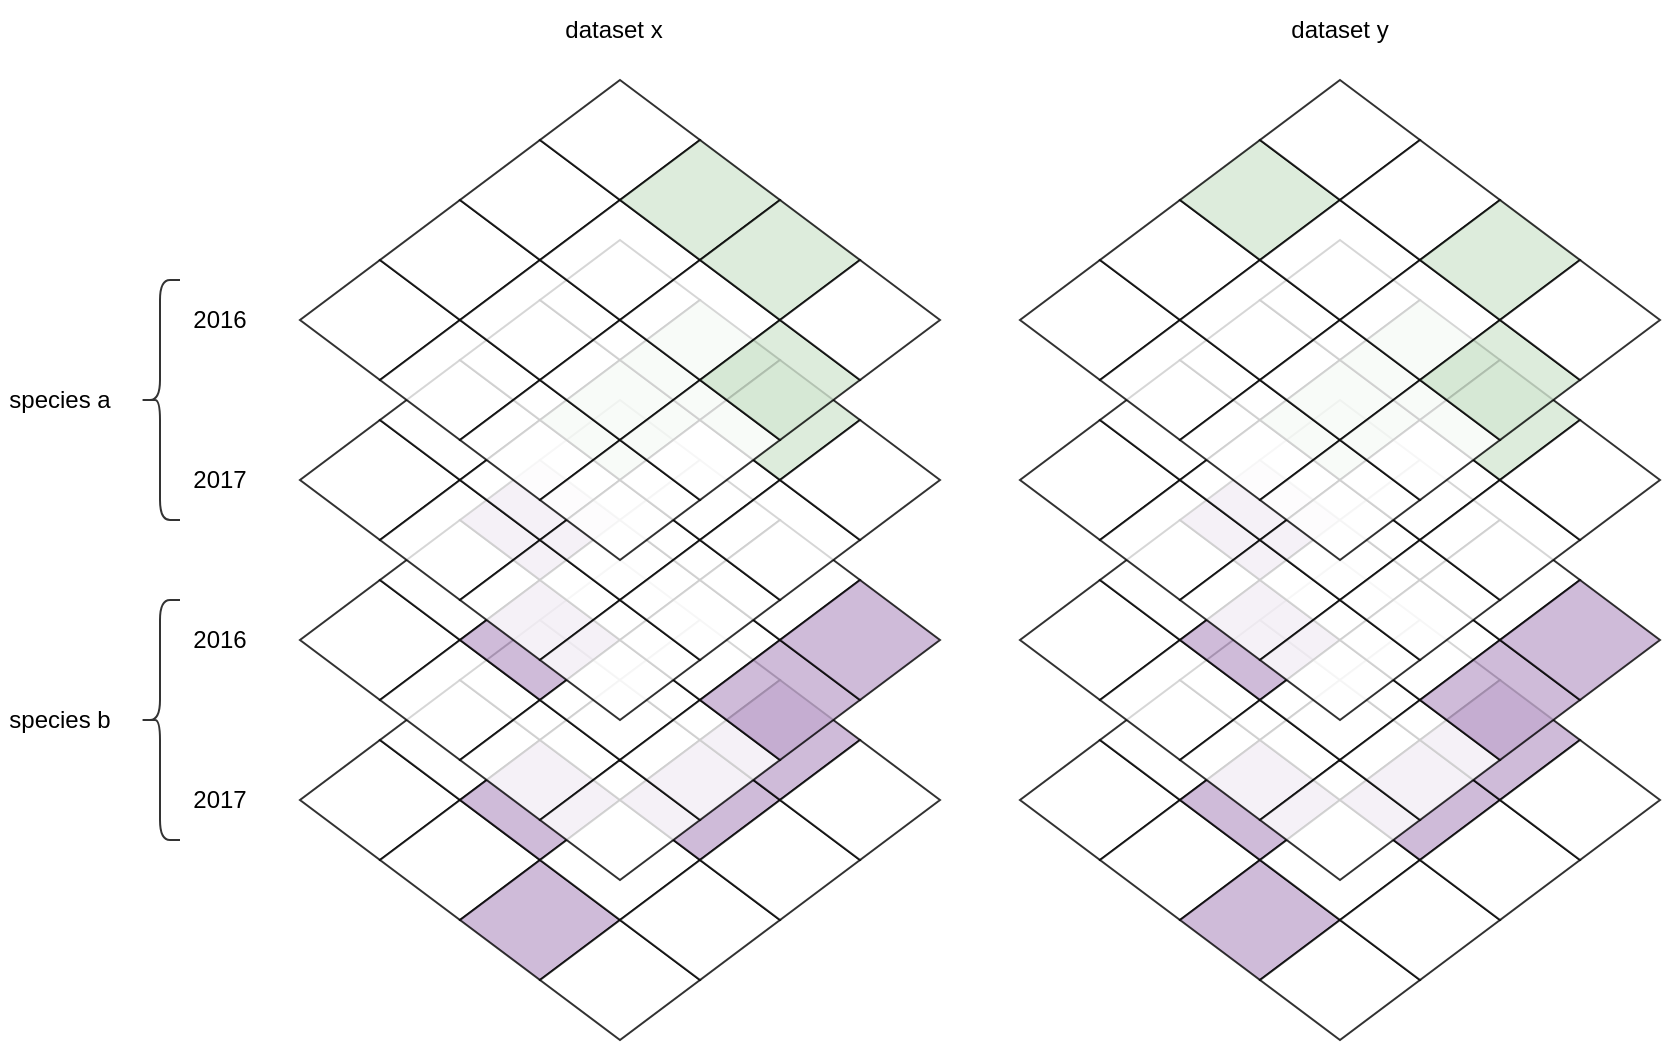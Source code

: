 <mxfile version="16.4.0" type="device"><diagram id="aQM3wVcEFTQWUoqAoR8W" name="Page-1"><mxGraphModel dx="786" dy="1149" grid="1" gridSize="10" guides="1" tooltips="1" connect="1" arrows="1" fold="1" page="1" pageScale="1" pageWidth="1654" pageHeight="1169" math="0" shadow="0"><root><mxCell id="0"/><mxCell id="1" parent="0"/><mxCell id="GioPtG5YJJZkwByUzB5T-47" value="" style="group" vertex="1" connectable="0" parent="1"><mxGeometry x="640" y="560" width="320" height="240" as="geometry"/></mxCell><mxCell id="GioPtG5YJJZkwByUzB5T-28" value="" style="rhombus;whiteSpace=wrap;html=1;opacity=80;" vertex="1" parent="GioPtG5YJJZkwByUzB5T-47"><mxGeometry y="90" width="80" height="60" as="geometry"/></mxCell><mxCell id="GioPtG5YJJZkwByUzB5T-30" value="" style="rhombus;whiteSpace=wrap;html=1;opacity=80;" vertex="1" parent="GioPtG5YJJZkwByUzB5T-47"><mxGeometry x="40" y="60" width="80" height="60" as="geometry"/></mxCell><mxCell id="GioPtG5YJJZkwByUzB5T-31" value="" style="rhombus;whiteSpace=wrap;html=1;opacity=80;" vertex="1" parent="GioPtG5YJJZkwByUzB5T-47"><mxGeometry x="80" y="30" width="80" height="60" as="geometry"/></mxCell><mxCell id="GioPtG5YJJZkwByUzB5T-32" value="" style="rhombus;whiteSpace=wrap;html=1;opacity=80;" vertex="1" parent="GioPtG5YJJZkwByUzB5T-47"><mxGeometry x="120" width="80" height="60" as="geometry"/></mxCell><mxCell id="GioPtG5YJJZkwByUzB5T-33" value="" style="rhombus;whiteSpace=wrap;html=1;opacity=80;" vertex="1" parent="GioPtG5YJJZkwByUzB5T-47"><mxGeometry x="40" y="120" width="80" height="60" as="geometry"/></mxCell><mxCell id="GioPtG5YJJZkwByUzB5T-34" value="" style="rhombus;whiteSpace=wrap;html=1;opacity=80;fillColor=#C3ABD0;" vertex="1" parent="GioPtG5YJJZkwByUzB5T-47"><mxGeometry x="80" y="90" width="80" height="60" as="geometry"/></mxCell><mxCell id="GioPtG5YJJZkwByUzB5T-35" value="" style="rhombus;whiteSpace=wrap;html=1;opacity=80;" vertex="1" parent="GioPtG5YJJZkwByUzB5T-47"><mxGeometry x="120" y="60" width="80" height="60" as="geometry"/></mxCell><mxCell id="GioPtG5YJJZkwByUzB5T-36" value="" style="rhombus;whiteSpace=wrap;html=1;opacity=80;" vertex="1" parent="GioPtG5YJJZkwByUzB5T-47"><mxGeometry x="160" y="30" width="80" height="60" as="geometry"/></mxCell><mxCell id="GioPtG5YJJZkwByUzB5T-37" value="" style="rhombus;whiteSpace=wrap;html=1;opacity=80;fillColor=#C3ABD0;" vertex="1" parent="GioPtG5YJJZkwByUzB5T-47"><mxGeometry x="80" y="150" width="80" height="60" as="geometry"/></mxCell><mxCell id="GioPtG5YJJZkwByUzB5T-38" value="" style="rhombus;whiteSpace=wrap;html=1;opacity=80;" vertex="1" parent="GioPtG5YJJZkwByUzB5T-47"><mxGeometry x="120" y="120" width="80" height="60" as="geometry"/></mxCell><mxCell id="GioPtG5YJJZkwByUzB5T-39" value="" style="rhombus;whiteSpace=wrap;html=1;opacity=80;fillColor=#C3ABD0;" vertex="1" parent="GioPtG5YJJZkwByUzB5T-47"><mxGeometry x="160" y="90" width="80" height="60" as="geometry"/></mxCell><mxCell id="GioPtG5YJJZkwByUzB5T-40" value="" style="rhombus;whiteSpace=wrap;html=1;opacity=80;fillColor=#C3ABD0;" vertex="1" parent="GioPtG5YJJZkwByUzB5T-47"><mxGeometry x="200" y="60" width="80" height="60" as="geometry"/></mxCell><mxCell id="GioPtG5YJJZkwByUzB5T-41" value="" style="rhombus;whiteSpace=wrap;html=1;opacity=80;" vertex="1" parent="GioPtG5YJJZkwByUzB5T-47"><mxGeometry x="120" y="180" width="80" height="60" as="geometry"/></mxCell><mxCell id="GioPtG5YJJZkwByUzB5T-42" value="" style="rhombus;whiteSpace=wrap;html=1;opacity=80;" vertex="1" parent="GioPtG5YJJZkwByUzB5T-47"><mxGeometry x="160" y="150" width="80" height="60" as="geometry"/></mxCell><mxCell id="GioPtG5YJJZkwByUzB5T-43" value="" style="rhombus;whiteSpace=wrap;html=1;opacity=80;" vertex="1" parent="GioPtG5YJJZkwByUzB5T-47"><mxGeometry x="200" y="120" width="80" height="60" as="geometry"/></mxCell><mxCell id="GioPtG5YJJZkwByUzB5T-44" value="" style="rhombus;whiteSpace=wrap;html=1;opacity=80;" vertex="1" parent="GioPtG5YJJZkwByUzB5T-47"><mxGeometry x="240" y="90" width="80" height="60" as="geometry"/></mxCell><mxCell id="GioPtG5YJJZkwByUzB5T-48" value="" style="group" vertex="1" connectable="0" parent="GioPtG5YJJZkwByUzB5T-47"><mxGeometry y="-80" width="320" height="240" as="geometry"/></mxCell><mxCell id="GioPtG5YJJZkwByUzB5T-49" value="" style="rhombus;whiteSpace=wrap;html=1;opacity=80;" vertex="1" parent="GioPtG5YJJZkwByUzB5T-48"><mxGeometry y="90" width="80" height="60" as="geometry"/></mxCell><mxCell id="GioPtG5YJJZkwByUzB5T-50" value="" style="rhombus;whiteSpace=wrap;html=1;opacity=80;" vertex="1" parent="GioPtG5YJJZkwByUzB5T-48"><mxGeometry x="40" y="60" width="80" height="60" as="geometry"/></mxCell><mxCell id="GioPtG5YJJZkwByUzB5T-51" value="" style="rhombus;whiteSpace=wrap;html=1;opacity=80;fillColor=#C3ABD0;" vertex="1" parent="GioPtG5YJJZkwByUzB5T-48"><mxGeometry x="80" y="30" width="80" height="60" as="geometry"/></mxCell><mxCell id="GioPtG5YJJZkwByUzB5T-52" value="" style="rhombus;whiteSpace=wrap;html=1;opacity=80;" vertex="1" parent="GioPtG5YJJZkwByUzB5T-48"><mxGeometry x="120" width="80" height="60" as="geometry"/></mxCell><mxCell id="GioPtG5YJJZkwByUzB5T-53" value="" style="rhombus;whiteSpace=wrap;html=1;opacity=80;" vertex="1" parent="GioPtG5YJJZkwByUzB5T-48"><mxGeometry x="40" y="120" width="80" height="60" as="geometry"/></mxCell><mxCell id="GioPtG5YJJZkwByUzB5T-54" value="" style="rhombus;whiteSpace=wrap;html=1;opacity=80;fillColor=#C3ABD0;" vertex="1" parent="GioPtG5YJJZkwByUzB5T-48"><mxGeometry x="80" y="90" width="80" height="60" as="geometry"/></mxCell><mxCell id="GioPtG5YJJZkwByUzB5T-55" value="" style="rhombus;whiteSpace=wrap;html=1;opacity=80;" vertex="1" parent="GioPtG5YJJZkwByUzB5T-48"><mxGeometry x="120" y="60" width="80" height="60" as="geometry"/></mxCell><mxCell id="GioPtG5YJJZkwByUzB5T-56" value="" style="rhombus;whiteSpace=wrap;html=1;opacity=80;" vertex="1" parent="GioPtG5YJJZkwByUzB5T-48"><mxGeometry x="160" y="30" width="80" height="60" as="geometry"/></mxCell><mxCell id="GioPtG5YJJZkwByUzB5T-57" value="" style="rhombus;whiteSpace=wrap;html=1;opacity=80;" vertex="1" parent="GioPtG5YJJZkwByUzB5T-48"><mxGeometry x="80" y="150" width="80" height="60" as="geometry"/></mxCell><mxCell id="GioPtG5YJJZkwByUzB5T-58" value="" style="rhombus;whiteSpace=wrap;html=1;opacity=80;" vertex="1" parent="GioPtG5YJJZkwByUzB5T-48"><mxGeometry x="120" y="120" width="80" height="60" as="geometry"/></mxCell><mxCell id="GioPtG5YJJZkwByUzB5T-59" value="" style="rhombus;whiteSpace=wrap;html=1;opacity=80;" vertex="1" parent="GioPtG5YJJZkwByUzB5T-48"><mxGeometry x="160" y="90" width="80" height="60" as="geometry"/></mxCell><mxCell id="GioPtG5YJJZkwByUzB5T-60" value="" style="rhombus;whiteSpace=wrap;html=1;opacity=80;" vertex="1" parent="GioPtG5YJJZkwByUzB5T-48"><mxGeometry x="200" y="60" width="80" height="60" as="geometry"/></mxCell><mxCell id="GioPtG5YJJZkwByUzB5T-61" value="" style="rhombus;whiteSpace=wrap;html=1;opacity=80;" vertex="1" parent="GioPtG5YJJZkwByUzB5T-48"><mxGeometry x="120" y="180" width="80" height="60" as="geometry"/></mxCell><mxCell id="GioPtG5YJJZkwByUzB5T-62" value="" style="rhombus;whiteSpace=wrap;html=1;opacity=80;" vertex="1" parent="GioPtG5YJJZkwByUzB5T-48"><mxGeometry x="160" y="150" width="80" height="60" as="geometry"/></mxCell><mxCell id="GioPtG5YJJZkwByUzB5T-63" value="" style="rhombus;whiteSpace=wrap;html=1;opacity=80;fillColor=#C3ABD0;" vertex="1" parent="GioPtG5YJJZkwByUzB5T-48"><mxGeometry x="200" y="120" width="80" height="60" as="geometry"/></mxCell><mxCell id="GioPtG5YJJZkwByUzB5T-64" value="" style="rhombus;whiteSpace=wrap;html=1;opacity=80;fillColor=#C3ABD0;" vertex="1" parent="GioPtG5YJJZkwByUzB5T-48"><mxGeometry x="240" y="90" width="80" height="60" as="geometry"/></mxCell><mxCell id="GioPtG5YJJZkwByUzB5T-99" value="" style="group" vertex="1" connectable="0" parent="GioPtG5YJJZkwByUzB5T-48"><mxGeometry y="-80" width="320" height="240" as="geometry"/></mxCell><mxCell id="GioPtG5YJJZkwByUzB5T-100" value="" style="rhombus;whiteSpace=wrap;html=1;opacity=80;" vertex="1" parent="GioPtG5YJJZkwByUzB5T-99"><mxGeometry y="90" width="80" height="60" as="geometry"/></mxCell><mxCell id="GioPtG5YJJZkwByUzB5T-101" value="" style="rhombus;whiteSpace=wrap;html=1;opacity=80;" vertex="1" parent="GioPtG5YJJZkwByUzB5T-99"><mxGeometry x="40" y="60" width="80" height="60" as="geometry"/></mxCell><mxCell id="GioPtG5YJJZkwByUzB5T-102" value="" style="rhombus;whiteSpace=wrap;html=1;opacity=80;" vertex="1" parent="GioPtG5YJJZkwByUzB5T-99"><mxGeometry x="80" y="30" width="80" height="60" as="geometry"/></mxCell><mxCell id="GioPtG5YJJZkwByUzB5T-103" value="" style="rhombus;whiteSpace=wrap;html=1;opacity=80;" vertex="1" parent="GioPtG5YJJZkwByUzB5T-99"><mxGeometry x="120" width="80" height="60" as="geometry"/></mxCell><mxCell id="GioPtG5YJJZkwByUzB5T-104" value="" style="rhombus;whiteSpace=wrap;html=1;opacity=80;" vertex="1" parent="GioPtG5YJJZkwByUzB5T-99"><mxGeometry x="40" y="120" width="80" height="60" as="geometry"/></mxCell><mxCell id="GioPtG5YJJZkwByUzB5T-105" value="" style="rhombus;whiteSpace=wrap;html=1;opacity=80;fillColor=#FFFFFF;" vertex="1" parent="GioPtG5YJJZkwByUzB5T-99"><mxGeometry x="80" y="90" width="80" height="60" as="geometry"/></mxCell><mxCell id="GioPtG5YJJZkwByUzB5T-106" value="" style="rhombus;whiteSpace=wrap;html=1;opacity=80;fillColor=#D5E8D4;" vertex="1" parent="GioPtG5YJJZkwByUzB5T-99"><mxGeometry x="120" y="60" width="80" height="60" as="geometry"/></mxCell><mxCell id="GioPtG5YJJZkwByUzB5T-107" value="" style="rhombus;whiteSpace=wrap;html=1;opacity=80;fillColor=#D5E8D4;" vertex="1" parent="GioPtG5YJJZkwByUzB5T-99"><mxGeometry x="160" y="30" width="80" height="60" as="geometry"/></mxCell><mxCell id="GioPtG5YJJZkwByUzB5T-108" value="" style="rhombus;whiteSpace=wrap;html=1;opacity=80;fillColor=#FFFFFF;" vertex="1" parent="GioPtG5YJJZkwByUzB5T-99"><mxGeometry x="80" y="150" width="80" height="60" as="geometry"/></mxCell><mxCell id="GioPtG5YJJZkwByUzB5T-109" value="" style="rhombus;whiteSpace=wrap;html=1;opacity=80;" vertex="1" parent="GioPtG5YJJZkwByUzB5T-99"><mxGeometry x="120" y="120" width="80" height="60" as="geometry"/></mxCell><mxCell id="GioPtG5YJJZkwByUzB5T-110" value="" style="rhombus;whiteSpace=wrap;html=1;opacity=80;fillColor=#FFFFFF;" vertex="1" parent="GioPtG5YJJZkwByUzB5T-99"><mxGeometry x="160" y="90" width="80" height="60" as="geometry"/></mxCell><mxCell id="GioPtG5YJJZkwByUzB5T-111" value="" style="rhombus;whiteSpace=wrap;html=1;opacity=80;fillColor=#D5E8D4;" vertex="1" parent="GioPtG5YJJZkwByUzB5T-99"><mxGeometry x="200" y="60" width="80" height="60" as="geometry"/></mxCell><mxCell id="GioPtG5YJJZkwByUzB5T-112" value="" style="rhombus;whiteSpace=wrap;html=1;opacity=80;" vertex="1" parent="GioPtG5YJJZkwByUzB5T-99"><mxGeometry x="120" y="180" width="80" height="60" as="geometry"/></mxCell><mxCell id="GioPtG5YJJZkwByUzB5T-113" value="" style="rhombus;whiteSpace=wrap;html=1;opacity=80;" vertex="1" parent="GioPtG5YJJZkwByUzB5T-99"><mxGeometry x="160" y="150" width="80" height="60" as="geometry"/></mxCell><mxCell id="GioPtG5YJJZkwByUzB5T-114" value="" style="rhombus;whiteSpace=wrap;html=1;opacity=80;" vertex="1" parent="GioPtG5YJJZkwByUzB5T-99"><mxGeometry x="200" y="120" width="80" height="60" as="geometry"/></mxCell><mxCell id="GioPtG5YJJZkwByUzB5T-115" value="" style="rhombus;whiteSpace=wrap;html=1;opacity=80;" vertex="1" parent="GioPtG5YJJZkwByUzB5T-99"><mxGeometry x="240" y="90" width="80" height="60" as="geometry"/></mxCell><mxCell id="GioPtG5YJJZkwByUzB5T-116" value="" style="group" vertex="1" connectable="0" parent="GioPtG5YJJZkwByUzB5T-99"><mxGeometry y="-80" width="320" height="240" as="geometry"/></mxCell><mxCell id="GioPtG5YJJZkwByUzB5T-117" value="" style="rhombus;whiteSpace=wrap;html=1;opacity=80;" vertex="1" parent="GioPtG5YJJZkwByUzB5T-116"><mxGeometry y="90" width="80" height="60" as="geometry"/></mxCell><mxCell id="GioPtG5YJJZkwByUzB5T-118" value="" style="rhombus;whiteSpace=wrap;html=1;opacity=80;" vertex="1" parent="GioPtG5YJJZkwByUzB5T-116"><mxGeometry x="40" y="60" width="80" height="60" as="geometry"/></mxCell><mxCell id="GioPtG5YJJZkwByUzB5T-119" value="" style="rhombus;whiteSpace=wrap;html=1;opacity=80;fillColor=#FFFFFF;" vertex="1" parent="GioPtG5YJJZkwByUzB5T-116"><mxGeometry x="80" y="30" width="80" height="60" as="geometry"/></mxCell><mxCell id="GioPtG5YJJZkwByUzB5T-120" value="" style="rhombus;whiteSpace=wrap;html=1;opacity=80;" vertex="1" parent="GioPtG5YJJZkwByUzB5T-116"><mxGeometry x="120" width="80" height="60" as="geometry"/></mxCell><mxCell id="GioPtG5YJJZkwByUzB5T-121" value="" style="rhombus;whiteSpace=wrap;html=1;opacity=80;" vertex="1" parent="GioPtG5YJJZkwByUzB5T-116"><mxGeometry x="40" y="120" width="80" height="60" as="geometry"/></mxCell><mxCell id="GioPtG5YJJZkwByUzB5T-122" value="" style="rhombus;whiteSpace=wrap;html=1;opacity=80;fillColor=#FFFFFF;" vertex="1" parent="GioPtG5YJJZkwByUzB5T-116"><mxGeometry x="80" y="90" width="80" height="60" as="geometry"/></mxCell><mxCell id="GioPtG5YJJZkwByUzB5T-123" value="" style="rhombus;whiteSpace=wrap;html=1;opacity=80;" vertex="1" parent="GioPtG5YJJZkwByUzB5T-116"><mxGeometry x="120" y="60" width="80" height="60" as="geometry"/></mxCell><mxCell id="GioPtG5YJJZkwByUzB5T-124" value="" style="rhombus;whiteSpace=wrap;html=1;opacity=80;fillColor=#D5E8D4;" vertex="1" parent="GioPtG5YJJZkwByUzB5T-116"><mxGeometry x="160" y="30" width="80" height="60" as="geometry"/></mxCell><mxCell id="GioPtG5YJJZkwByUzB5T-125" value="" style="rhombus;whiteSpace=wrap;html=1;opacity=80;" vertex="1" parent="GioPtG5YJJZkwByUzB5T-116"><mxGeometry x="80" y="150" width="80" height="60" as="geometry"/></mxCell><mxCell id="GioPtG5YJJZkwByUzB5T-126" value="" style="rhombus;whiteSpace=wrap;html=1;opacity=80;" vertex="1" parent="GioPtG5YJJZkwByUzB5T-116"><mxGeometry x="120" y="120" width="80" height="60" as="geometry"/></mxCell><mxCell id="GioPtG5YJJZkwByUzB5T-127" value="" style="rhombus;whiteSpace=wrap;html=1;opacity=80;" vertex="1" parent="GioPtG5YJJZkwByUzB5T-116"><mxGeometry x="160" y="90" width="80" height="60" as="geometry"/></mxCell><mxCell id="GioPtG5YJJZkwByUzB5T-128" value="" style="rhombus;whiteSpace=wrap;html=1;opacity=80;fillColor=#D5E8D4;" vertex="1" parent="GioPtG5YJJZkwByUzB5T-116"><mxGeometry x="200" y="60" width="80" height="60" as="geometry"/></mxCell><mxCell id="GioPtG5YJJZkwByUzB5T-129" value="" style="rhombus;whiteSpace=wrap;html=1;opacity=80;" vertex="1" parent="GioPtG5YJJZkwByUzB5T-116"><mxGeometry x="120" y="180" width="80" height="60" as="geometry"/></mxCell><mxCell id="GioPtG5YJJZkwByUzB5T-130" value="" style="rhombus;whiteSpace=wrap;html=1;opacity=80;" vertex="1" parent="GioPtG5YJJZkwByUzB5T-116"><mxGeometry x="160" y="150" width="80" height="60" as="geometry"/></mxCell><mxCell id="GioPtG5YJJZkwByUzB5T-131" value="" style="rhombus;whiteSpace=wrap;html=1;opacity=80;fillColor=#D5E8D4;" vertex="1" parent="GioPtG5YJJZkwByUzB5T-116"><mxGeometry x="200" y="120" width="80" height="60" as="geometry"/></mxCell><mxCell id="GioPtG5YJJZkwByUzB5T-132" value="" style="rhombus;whiteSpace=wrap;html=1;opacity=80;fillColor=#FFFFFF;" vertex="1" parent="GioPtG5YJJZkwByUzB5T-116"><mxGeometry x="240" y="90" width="80" height="60" as="geometry"/></mxCell><mxCell id="GioPtG5YJJZkwByUzB5T-134" value="" style="group" vertex="1" connectable="0" parent="1"><mxGeometry x="1000" y="560" width="320" height="240" as="geometry"/></mxCell><mxCell id="GioPtG5YJJZkwByUzB5T-135" value="" style="rhombus;whiteSpace=wrap;html=1;opacity=80;" vertex="1" parent="GioPtG5YJJZkwByUzB5T-134"><mxGeometry y="90" width="80" height="60" as="geometry"/></mxCell><mxCell id="GioPtG5YJJZkwByUzB5T-136" value="" style="rhombus;whiteSpace=wrap;html=1;opacity=80;" vertex="1" parent="GioPtG5YJJZkwByUzB5T-134"><mxGeometry x="40" y="60" width="80" height="60" as="geometry"/></mxCell><mxCell id="GioPtG5YJJZkwByUzB5T-137" value="" style="rhombus;whiteSpace=wrap;html=1;opacity=80;" vertex="1" parent="GioPtG5YJJZkwByUzB5T-134"><mxGeometry x="80" y="30" width="80" height="60" as="geometry"/></mxCell><mxCell id="GioPtG5YJJZkwByUzB5T-138" value="" style="rhombus;whiteSpace=wrap;html=1;opacity=80;" vertex="1" parent="GioPtG5YJJZkwByUzB5T-134"><mxGeometry x="120" width="80" height="60" as="geometry"/></mxCell><mxCell id="GioPtG5YJJZkwByUzB5T-139" value="" style="rhombus;whiteSpace=wrap;html=1;opacity=80;" vertex="1" parent="GioPtG5YJJZkwByUzB5T-134"><mxGeometry x="40" y="120" width="80" height="60" as="geometry"/></mxCell><mxCell id="GioPtG5YJJZkwByUzB5T-140" value="" style="rhombus;whiteSpace=wrap;html=1;opacity=80;fillColor=#C3ABD0;" vertex="1" parent="GioPtG5YJJZkwByUzB5T-134"><mxGeometry x="80" y="90" width="80" height="60" as="geometry"/></mxCell><mxCell id="GioPtG5YJJZkwByUzB5T-141" value="" style="rhombus;whiteSpace=wrap;html=1;opacity=80;" vertex="1" parent="GioPtG5YJJZkwByUzB5T-134"><mxGeometry x="120" y="60" width="80" height="60" as="geometry"/></mxCell><mxCell id="GioPtG5YJJZkwByUzB5T-142" value="" style="rhombus;whiteSpace=wrap;html=1;opacity=80;" vertex="1" parent="GioPtG5YJJZkwByUzB5T-134"><mxGeometry x="160" y="30" width="80" height="60" as="geometry"/></mxCell><mxCell id="GioPtG5YJJZkwByUzB5T-143" value="" style="rhombus;whiteSpace=wrap;html=1;opacity=80;fillColor=#C3ABD0;" vertex="1" parent="GioPtG5YJJZkwByUzB5T-134"><mxGeometry x="80" y="150" width="80" height="60" as="geometry"/></mxCell><mxCell id="GioPtG5YJJZkwByUzB5T-144" value="" style="rhombus;whiteSpace=wrap;html=1;opacity=80;" vertex="1" parent="GioPtG5YJJZkwByUzB5T-134"><mxGeometry x="120" y="120" width="80" height="60" as="geometry"/></mxCell><mxCell id="GioPtG5YJJZkwByUzB5T-145" value="" style="rhombus;whiteSpace=wrap;html=1;opacity=80;fillColor=#C3ABD0;" vertex="1" parent="GioPtG5YJJZkwByUzB5T-134"><mxGeometry x="160" y="90" width="80" height="60" as="geometry"/></mxCell><mxCell id="GioPtG5YJJZkwByUzB5T-146" value="" style="rhombus;whiteSpace=wrap;html=1;opacity=80;fillColor=#C3ABD0;" vertex="1" parent="GioPtG5YJJZkwByUzB5T-134"><mxGeometry x="200" y="60" width="80" height="60" as="geometry"/></mxCell><mxCell id="GioPtG5YJJZkwByUzB5T-147" value="" style="rhombus;whiteSpace=wrap;html=1;opacity=80;" vertex="1" parent="GioPtG5YJJZkwByUzB5T-134"><mxGeometry x="120" y="180" width="80" height="60" as="geometry"/></mxCell><mxCell id="GioPtG5YJJZkwByUzB5T-148" value="" style="rhombus;whiteSpace=wrap;html=1;opacity=80;" vertex="1" parent="GioPtG5YJJZkwByUzB5T-134"><mxGeometry x="160" y="150" width="80" height="60" as="geometry"/></mxCell><mxCell id="GioPtG5YJJZkwByUzB5T-149" value="" style="rhombus;whiteSpace=wrap;html=1;opacity=80;" vertex="1" parent="GioPtG5YJJZkwByUzB5T-134"><mxGeometry x="200" y="120" width="80" height="60" as="geometry"/></mxCell><mxCell id="GioPtG5YJJZkwByUzB5T-150" value="" style="rhombus;whiteSpace=wrap;html=1;opacity=80;" vertex="1" parent="GioPtG5YJJZkwByUzB5T-134"><mxGeometry x="240" y="90" width="80" height="60" as="geometry"/></mxCell><mxCell id="GioPtG5YJJZkwByUzB5T-151" value="" style="group" vertex="1" connectable="0" parent="GioPtG5YJJZkwByUzB5T-134"><mxGeometry y="-80" width="320" height="240" as="geometry"/></mxCell><mxCell id="GioPtG5YJJZkwByUzB5T-152" value="" style="rhombus;whiteSpace=wrap;html=1;opacity=80;" vertex="1" parent="GioPtG5YJJZkwByUzB5T-151"><mxGeometry y="90" width="80" height="60" as="geometry"/></mxCell><mxCell id="GioPtG5YJJZkwByUzB5T-153" value="" style="rhombus;whiteSpace=wrap;html=1;opacity=80;" vertex="1" parent="GioPtG5YJJZkwByUzB5T-151"><mxGeometry x="40" y="60" width="80" height="60" as="geometry"/></mxCell><mxCell id="GioPtG5YJJZkwByUzB5T-154" value="" style="rhombus;whiteSpace=wrap;html=1;opacity=80;fillColor=#C3ABD0;" vertex="1" parent="GioPtG5YJJZkwByUzB5T-151"><mxGeometry x="80" y="30" width="80" height="60" as="geometry"/></mxCell><mxCell id="GioPtG5YJJZkwByUzB5T-155" value="" style="rhombus;whiteSpace=wrap;html=1;opacity=80;" vertex="1" parent="GioPtG5YJJZkwByUzB5T-151"><mxGeometry x="120" width="80" height="60" as="geometry"/></mxCell><mxCell id="GioPtG5YJJZkwByUzB5T-156" value="" style="rhombus;whiteSpace=wrap;html=1;opacity=80;" vertex="1" parent="GioPtG5YJJZkwByUzB5T-151"><mxGeometry x="40" y="120" width="80" height="60" as="geometry"/></mxCell><mxCell id="GioPtG5YJJZkwByUzB5T-157" value="" style="rhombus;whiteSpace=wrap;html=1;opacity=80;fillColor=#C3ABD0;" vertex="1" parent="GioPtG5YJJZkwByUzB5T-151"><mxGeometry x="80" y="90" width="80" height="60" as="geometry"/></mxCell><mxCell id="GioPtG5YJJZkwByUzB5T-158" value="" style="rhombus;whiteSpace=wrap;html=1;opacity=80;" vertex="1" parent="GioPtG5YJJZkwByUzB5T-151"><mxGeometry x="120" y="60" width="80" height="60" as="geometry"/></mxCell><mxCell id="GioPtG5YJJZkwByUzB5T-159" value="" style="rhombus;whiteSpace=wrap;html=1;opacity=80;" vertex="1" parent="GioPtG5YJJZkwByUzB5T-151"><mxGeometry x="160" y="30" width="80" height="60" as="geometry"/></mxCell><mxCell id="GioPtG5YJJZkwByUzB5T-160" value="" style="rhombus;whiteSpace=wrap;html=1;opacity=80;" vertex="1" parent="GioPtG5YJJZkwByUzB5T-151"><mxGeometry x="80" y="150" width="80" height="60" as="geometry"/></mxCell><mxCell id="GioPtG5YJJZkwByUzB5T-161" value="" style="rhombus;whiteSpace=wrap;html=1;opacity=80;" vertex="1" parent="GioPtG5YJJZkwByUzB5T-151"><mxGeometry x="120" y="120" width="80" height="60" as="geometry"/></mxCell><mxCell id="GioPtG5YJJZkwByUzB5T-162" value="" style="rhombus;whiteSpace=wrap;html=1;opacity=80;" vertex="1" parent="GioPtG5YJJZkwByUzB5T-151"><mxGeometry x="160" y="90" width="80" height="60" as="geometry"/></mxCell><mxCell id="GioPtG5YJJZkwByUzB5T-163" value="" style="rhombus;whiteSpace=wrap;html=1;opacity=80;" vertex="1" parent="GioPtG5YJJZkwByUzB5T-151"><mxGeometry x="200" y="60" width="80" height="60" as="geometry"/></mxCell><mxCell id="GioPtG5YJJZkwByUzB5T-164" value="" style="rhombus;whiteSpace=wrap;html=1;opacity=80;" vertex="1" parent="GioPtG5YJJZkwByUzB5T-151"><mxGeometry x="120" y="180" width="80" height="60" as="geometry"/></mxCell><mxCell id="GioPtG5YJJZkwByUzB5T-165" value="" style="rhombus;whiteSpace=wrap;html=1;opacity=80;" vertex="1" parent="GioPtG5YJJZkwByUzB5T-151"><mxGeometry x="160" y="150" width="80" height="60" as="geometry"/></mxCell><mxCell id="GioPtG5YJJZkwByUzB5T-166" value="" style="rhombus;whiteSpace=wrap;html=1;opacity=80;fillColor=#C3ABD0;" vertex="1" parent="GioPtG5YJJZkwByUzB5T-151"><mxGeometry x="200" y="120" width="80" height="60" as="geometry"/></mxCell><mxCell id="GioPtG5YJJZkwByUzB5T-167" value="" style="rhombus;whiteSpace=wrap;html=1;opacity=80;fillColor=#C3ABD0;" vertex="1" parent="GioPtG5YJJZkwByUzB5T-151"><mxGeometry x="240" y="90" width="80" height="60" as="geometry"/></mxCell><mxCell id="GioPtG5YJJZkwByUzB5T-168" value="" style="group" vertex="1" connectable="0" parent="GioPtG5YJJZkwByUzB5T-151"><mxGeometry y="-80" width="320" height="240" as="geometry"/></mxCell><mxCell id="GioPtG5YJJZkwByUzB5T-169" value="" style="rhombus;whiteSpace=wrap;html=1;opacity=80;" vertex="1" parent="GioPtG5YJJZkwByUzB5T-168"><mxGeometry y="90" width="80" height="60" as="geometry"/></mxCell><mxCell id="GioPtG5YJJZkwByUzB5T-170" value="" style="rhombus;whiteSpace=wrap;html=1;opacity=80;" vertex="1" parent="GioPtG5YJJZkwByUzB5T-168"><mxGeometry x="40" y="60" width="80" height="60" as="geometry"/></mxCell><mxCell id="GioPtG5YJJZkwByUzB5T-171" value="" style="rhombus;whiteSpace=wrap;html=1;opacity=80;" vertex="1" parent="GioPtG5YJJZkwByUzB5T-168"><mxGeometry x="80" y="30" width="80" height="60" as="geometry"/></mxCell><mxCell id="GioPtG5YJJZkwByUzB5T-172" value="" style="rhombus;whiteSpace=wrap;html=1;opacity=80;" vertex="1" parent="GioPtG5YJJZkwByUzB5T-168"><mxGeometry x="120" width="80" height="60" as="geometry"/></mxCell><mxCell id="GioPtG5YJJZkwByUzB5T-173" value="" style="rhombus;whiteSpace=wrap;html=1;opacity=80;" vertex="1" parent="GioPtG5YJJZkwByUzB5T-168"><mxGeometry x="40" y="120" width="80" height="60" as="geometry"/></mxCell><mxCell id="GioPtG5YJJZkwByUzB5T-174" value="" style="rhombus;whiteSpace=wrap;html=1;opacity=80;fillColor=#FFFFFF;" vertex="1" parent="GioPtG5YJJZkwByUzB5T-168"><mxGeometry x="80" y="90" width="80" height="60" as="geometry"/></mxCell><mxCell id="GioPtG5YJJZkwByUzB5T-175" value="" style="rhombus;whiteSpace=wrap;html=1;opacity=80;fillColor=#D5E8D4;" vertex="1" parent="GioPtG5YJJZkwByUzB5T-168"><mxGeometry x="120" y="60" width="80" height="60" as="geometry"/></mxCell><mxCell id="GioPtG5YJJZkwByUzB5T-176" value="" style="rhombus;whiteSpace=wrap;html=1;opacity=80;fillColor=#D5E8D4;" vertex="1" parent="GioPtG5YJJZkwByUzB5T-168"><mxGeometry x="160" y="30" width="80" height="60" as="geometry"/></mxCell><mxCell id="GioPtG5YJJZkwByUzB5T-177" value="" style="rhombus;whiteSpace=wrap;html=1;opacity=80;fillColor=#FFFFFF;" vertex="1" parent="GioPtG5YJJZkwByUzB5T-168"><mxGeometry x="80" y="150" width="80" height="60" as="geometry"/></mxCell><mxCell id="GioPtG5YJJZkwByUzB5T-178" value="" style="rhombus;whiteSpace=wrap;html=1;opacity=80;" vertex="1" parent="GioPtG5YJJZkwByUzB5T-168"><mxGeometry x="120" y="120" width="80" height="60" as="geometry"/></mxCell><mxCell id="GioPtG5YJJZkwByUzB5T-179" value="" style="rhombus;whiteSpace=wrap;html=1;opacity=80;fillColor=#FFFFFF;" vertex="1" parent="GioPtG5YJJZkwByUzB5T-168"><mxGeometry x="160" y="90" width="80" height="60" as="geometry"/></mxCell><mxCell id="GioPtG5YJJZkwByUzB5T-180" value="" style="rhombus;whiteSpace=wrap;html=1;opacity=80;fillColor=#D5E8D4;" vertex="1" parent="GioPtG5YJJZkwByUzB5T-168"><mxGeometry x="200" y="60" width="80" height="60" as="geometry"/></mxCell><mxCell id="GioPtG5YJJZkwByUzB5T-181" value="" style="rhombus;whiteSpace=wrap;html=1;opacity=80;" vertex="1" parent="GioPtG5YJJZkwByUzB5T-168"><mxGeometry x="120" y="180" width="80" height="60" as="geometry"/></mxCell><mxCell id="GioPtG5YJJZkwByUzB5T-182" value="" style="rhombus;whiteSpace=wrap;html=1;opacity=80;" vertex="1" parent="GioPtG5YJJZkwByUzB5T-168"><mxGeometry x="160" y="150" width="80" height="60" as="geometry"/></mxCell><mxCell id="GioPtG5YJJZkwByUzB5T-183" value="" style="rhombus;whiteSpace=wrap;html=1;opacity=80;" vertex="1" parent="GioPtG5YJJZkwByUzB5T-168"><mxGeometry x="200" y="120" width="80" height="60" as="geometry"/></mxCell><mxCell id="GioPtG5YJJZkwByUzB5T-184" value="" style="rhombus;whiteSpace=wrap;html=1;opacity=80;" vertex="1" parent="GioPtG5YJJZkwByUzB5T-168"><mxGeometry x="240" y="90" width="80" height="60" as="geometry"/></mxCell><mxCell id="GioPtG5YJJZkwByUzB5T-185" value="" style="group" vertex="1" connectable="0" parent="GioPtG5YJJZkwByUzB5T-168"><mxGeometry y="-80" width="320" height="240" as="geometry"/></mxCell><mxCell id="GioPtG5YJJZkwByUzB5T-186" value="" style="rhombus;whiteSpace=wrap;html=1;opacity=80;" vertex="1" parent="GioPtG5YJJZkwByUzB5T-185"><mxGeometry y="90" width="80" height="60" as="geometry"/></mxCell><mxCell id="GioPtG5YJJZkwByUzB5T-187" value="" style="rhombus;whiteSpace=wrap;html=1;opacity=80;" vertex="1" parent="GioPtG5YJJZkwByUzB5T-185"><mxGeometry x="40" y="60" width="80" height="60" as="geometry"/></mxCell><mxCell id="GioPtG5YJJZkwByUzB5T-188" value="" style="rhombus;whiteSpace=wrap;html=1;opacity=80;fillColor=#D5E8D4;" vertex="1" parent="GioPtG5YJJZkwByUzB5T-185"><mxGeometry x="80" y="30" width="80" height="60" as="geometry"/></mxCell><mxCell id="GioPtG5YJJZkwByUzB5T-189" value="" style="rhombus;whiteSpace=wrap;html=1;opacity=80;" vertex="1" parent="GioPtG5YJJZkwByUzB5T-185"><mxGeometry x="120" width="80" height="60" as="geometry"/></mxCell><mxCell id="GioPtG5YJJZkwByUzB5T-190" value="" style="rhombus;whiteSpace=wrap;html=1;opacity=80;" vertex="1" parent="GioPtG5YJJZkwByUzB5T-185"><mxGeometry x="40" y="120" width="80" height="60" as="geometry"/></mxCell><mxCell id="GioPtG5YJJZkwByUzB5T-191" value="" style="rhombus;whiteSpace=wrap;html=1;opacity=80;fillColor=#FFFFFF;" vertex="1" parent="GioPtG5YJJZkwByUzB5T-185"><mxGeometry x="80" y="90" width="80" height="60" as="geometry"/></mxCell><mxCell id="GioPtG5YJJZkwByUzB5T-192" value="" style="rhombus;whiteSpace=wrap;html=1;opacity=80;" vertex="1" parent="GioPtG5YJJZkwByUzB5T-185"><mxGeometry x="120" y="60" width="80" height="60" as="geometry"/></mxCell><mxCell id="GioPtG5YJJZkwByUzB5T-193" value="" style="rhombus;whiteSpace=wrap;html=1;opacity=80;fillColor=#FFFFFF;" vertex="1" parent="GioPtG5YJJZkwByUzB5T-185"><mxGeometry x="160" y="30" width="80" height="60" as="geometry"/></mxCell><mxCell id="GioPtG5YJJZkwByUzB5T-194" value="" style="rhombus;whiteSpace=wrap;html=1;opacity=80;" vertex="1" parent="GioPtG5YJJZkwByUzB5T-185"><mxGeometry x="80" y="150" width="80" height="60" as="geometry"/></mxCell><mxCell id="GioPtG5YJJZkwByUzB5T-195" value="" style="rhombus;whiteSpace=wrap;html=1;opacity=80;" vertex="1" parent="GioPtG5YJJZkwByUzB5T-185"><mxGeometry x="120" y="120" width="80" height="60" as="geometry"/></mxCell><mxCell id="GioPtG5YJJZkwByUzB5T-196" value="" style="rhombus;whiteSpace=wrap;html=1;opacity=80;" vertex="1" parent="GioPtG5YJJZkwByUzB5T-185"><mxGeometry x="160" y="90" width="80" height="60" as="geometry"/></mxCell><mxCell id="GioPtG5YJJZkwByUzB5T-197" value="" style="rhombus;whiteSpace=wrap;html=1;opacity=80;fillColor=#D5E8D4;" vertex="1" parent="GioPtG5YJJZkwByUzB5T-185"><mxGeometry x="200" y="60" width="80" height="60" as="geometry"/></mxCell><mxCell id="GioPtG5YJJZkwByUzB5T-198" value="" style="rhombus;whiteSpace=wrap;html=1;opacity=80;" vertex="1" parent="GioPtG5YJJZkwByUzB5T-185"><mxGeometry x="120" y="180" width="80" height="60" as="geometry"/></mxCell><mxCell id="GioPtG5YJJZkwByUzB5T-199" value="" style="rhombus;whiteSpace=wrap;html=1;opacity=80;" vertex="1" parent="GioPtG5YJJZkwByUzB5T-185"><mxGeometry x="160" y="150" width="80" height="60" as="geometry"/></mxCell><mxCell id="GioPtG5YJJZkwByUzB5T-200" value="" style="rhombus;whiteSpace=wrap;html=1;opacity=80;fillColor=#D5E8D4;" vertex="1" parent="GioPtG5YJJZkwByUzB5T-185"><mxGeometry x="200" y="120" width="80" height="60" as="geometry"/></mxCell><mxCell id="GioPtG5YJJZkwByUzB5T-201" value="" style="rhombus;whiteSpace=wrap;html=1;opacity=80;fillColor=#FFFFFF;" vertex="1" parent="GioPtG5YJJZkwByUzB5T-185"><mxGeometry x="240" y="90" width="80" height="60" as="geometry"/></mxCell><mxCell id="GioPtG5YJJZkwByUzB5T-202" value="dataset x" style="text;html=1;strokeColor=none;fillColor=none;align=center;verticalAlign=middle;whiteSpace=wrap;rounded=0;opacity=80;" vertex="1" parent="1"><mxGeometry x="767" y="280" width="60" height="30" as="geometry"/></mxCell><mxCell id="GioPtG5YJJZkwByUzB5T-203" value="dataset y" style="text;html=1;strokeColor=none;fillColor=none;align=center;verticalAlign=middle;whiteSpace=wrap;rounded=0;opacity=80;" vertex="1" parent="1"><mxGeometry x="1130" y="280" width="60" height="30" as="geometry"/></mxCell><mxCell id="GioPtG5YJJZkwByUzB5T-204" value="2016" style="text;html=1;strokeColor=none;fillColor=none;align=center;verticalAlign=middle;whiteSpace=wrap;rounded=0;opacity=80;" vertex="1" parent="1"><mxGeometry x="570" y="420" width="60" height="40" as="geometry"/></mxCell><mxCell id="GioPtG5YJJZkwByUzB5T-205" value="2017" style="text;html=1;strokeColor=none;fillColor=none;align=center;verticalAlign=middle;whiteSpace=wrap;rounded=0;opacity=80;" vertex="1" parent="1"><mxGeometry x="570" y="500" width="60" height="40" as="geometry"/></mxCell><mxCell id="GioPtG5YJJZkwByUzB5T-206" value="2016" style="text;html=1;strokeColor=none;fillColor=none;align=center;verticalAlign=middle;whiteSpace=wrap;rounded=0;opacity=80;" vertex="1" parent="1"><mxGeometry x="570" y="580" width="60" height="40" as="geometry"/></mxCell><mxCell id="GioPtG5YJJZkwByUzB5T-207" value="2017" style="text;html=1;strokeColor=none;fillColor=none;align=center;verticalAlign=middle;whiteSpace=wrap;rounded=0;opacity=80;" vertex="1" parent="1"><mxGeometry x="570" y="660" width="60" height="40" as="geometry"/></mxCell><mxCell id="GioPtG5YJJZkwByUzB5T-208" value="" style="shape=curlyBracket;whiteSpace=wrap;html=1;rounded=1;strokeWidth=1;fillColor=#D5E8D4;opacity=80;" vertex="1" parent="1"><mxGeometry x="560" y="420" width="20" height="120" as="geometry"/></mxCell><mxCell id="GioPtG5YJJZkwByUzB5T-209" value="" style="shape=curlyBracket;whiteSpace=wrap;html=1;rounded=1;strokeWidth=1;fillColor=#D5E8D4;opacity=80;" vertex="1" parent="1"><mxGeometry x="560" y="580" width="20" height="120" as="geometry"/></mxCell><mxCell id="GioPtG5YJJZkwByUzB5T-210" value="species a" style="text;html=1;strokeColor=none;fillColor=none;align=center;verticalAlign=middle;whiteSpace=wrap;rounded=0;opacity=80;" vertex="1" parent="1"><mxGeometry x="490" y="460" width="60" height="40" as="geometry"/></mxCell><mxCell id="GioPtG5YJJZkwByUzB5T-211" value="species b" style="text;html=1;strokeColor=none;fillColor=none;align=center;verticalAlign=middle;whiteSpace=wrap;rounded=0;opacity=80;" vertex="1" parent="1"><mxGeometry x="490" y="620" width="60" height="40" as="geometry"/></mxCell></root></mxGraphModel></diagram></mxfile>